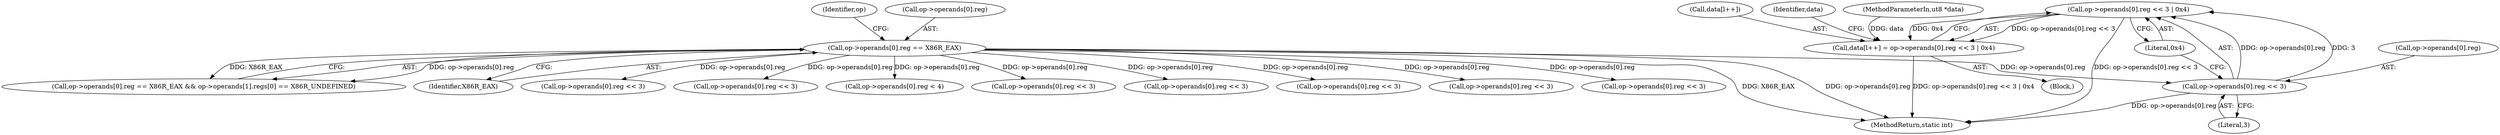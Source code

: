 digraph "0_radare2_f17bfd9f1da05f30f23a4dd05e9d2363e1406948@API" {
"1002561" [label="(Call,op->operands[0].reg << 3 | 0x4)"];
"1002562" [label="(Call,op->operands[0].reg << 3)"];
"1002031" [label="(Call,op->operands[0].reg == X86R_EAX)"];
"1002556" [label="(Call,data[l++] = op->operands[0].reg << 3 | 0x4)"];
"1003216" [label="(MethodReturn,static int)"];
"1002570" [label="(Literal,3)"];
"1002030" [label="(Call,op->operands[0].reg == X86R_EAX && op->operands[1].regs[0] == X86R_UNDEFINED)"];
"1002032" [label="(Call,op->operands[0].reg)"];
"1000104" [label="(MethodParameterIn,ut8 *data)"];
"1002562" [label="(Call,op->operands[0].reg << 3)"];
"1002045" [label="(Identifier,op)"];
"1002557" [label="(Call,data[l++])"];
"1002031" [label="(Call,op->operands[0].reg == X86R_EAX)"];
"1002039" [label="(Identifier,X86R_EAX)"];
"1003044" [label="(Call,op->operands[0].reg << 3)"];
"1002586" [label="(Call,op->operands[0].reg << 3)"];
"1002201" [label="(Call,op->operands[0].reg < 4)"];
"1002574" [label="(Identifier,data)"];
"1002556" [label="(Call,data[l++] = op->operands[0].reg << 3 | 0x4)"];
"1002563" [label="(Call,op->operands[0].reg)"];
"1002561" [label="(Call,op->operands[0].reg << 3 | 0x4)"];
"1002921" [label="(Call,op->operands[0].reg << 3)"];
"1002647" [label="(Call,op->operands[0].reg << 3)"];
"1002571" [label="(Literal,0x4)"];
"1002555" [label="(Block,)"];
"1002792" [label="(Call,op->operands[0].reg << 3)"];
"1002311" [label="(Call,op->operands[0].reg << 3)"];
"1002229" [label="(Call,op->operands[0].reg << 3)"];
"1002561" -> "1002556"  [label="AST: "];
"1002561" -> "1002571"  [label="CFG: "];
"1002562" -> "1002561"  [label="AST: "];
"1002571" -> "1002561"  [label="AST: "];
"1002556" -> "1002561"  [label="CFG: "];
"1002561" -> "1003216"  [label="DDG: op->operands[0].reg << 3"];
"1002561" -> "1002556"  [label="DDG: op->operands[0].reg << 3"];
"1002561" -> "1002556"  [label="DDG: 0x4"];
"1002562" -> "1002561"  [label="DDG: op->operands[0].reg"];
"1002562" -> "1002561"  [label="DDG: 3"];
"1002562" -> "1002570"  [label="CFG: "];
"1002563" -> "1002562"  [label="AST: "];
"1002570" -> "1002562"  [label="AST: "];
"1002571" -> "1002562"  [label="CFG: "];
"1002562" -> "1003216"  [label="DDG: op->operands[0].reg"];
"1002031" -> "1002562"  [label="DDG: op->operands[0].reg"];
"1002031" -> "1002030"  [label="AST: "];
"1002031" -> "1002039"  [label="CFG: "];
"1002032" -> "1002031"  [label="AST: "];
"1002039" -> "1002031"  [label="AST: "];
"1002045" -> "1002031"  [label="CFG: "];
"1002030" -> "1002031"  [label="CFG: "];
"1002031" -> "1003216"  [label="DDG: op->operands[0].reg"];
"1002031" -> "1003216"  [label="DDG: X86R_EAX"];
"1002031" -> "1002030"  [label="DDG: op->operands[0].reg"];
"1002031" -> "1002030"  [label="DDG: X86R_EAX"];
"1002031" -> "1002201"  [label="DDG: op->operands[0].reg"];
"1002031" -> "1002229"  [label="DDG: op->operands[0].reg"];
"1002031" -> "1002311"  [label="DDG: op->operands[0].reg"];
"1002031" -> "1002586"  [label="DDG: op->operands[0].reg"];
"1002031" -> "1002647"  [label="DDG: op->operands[0].reg"];
"1002031" -> "1002792"  [label="DDG: op->operands[0].reg"];
"1002031" -> "1002921"  [label="DDG: op->operands[0].reg"];
"1002031" -> "1003044"  [label="DDG: op->operands[0].reg"];
"1002556" -> "1002555"  [label="AST: "];
"1002557" -> "1002556"  [label="AST: "];
"1002574" -> "1002556"  [label="CFG: "];
"1002556" -> "1003216"  [label="DDG: op->operands[0].reg << 3 | 0x4"];
"1000104" -> "1002556"  [label="DDG: data"];
}
